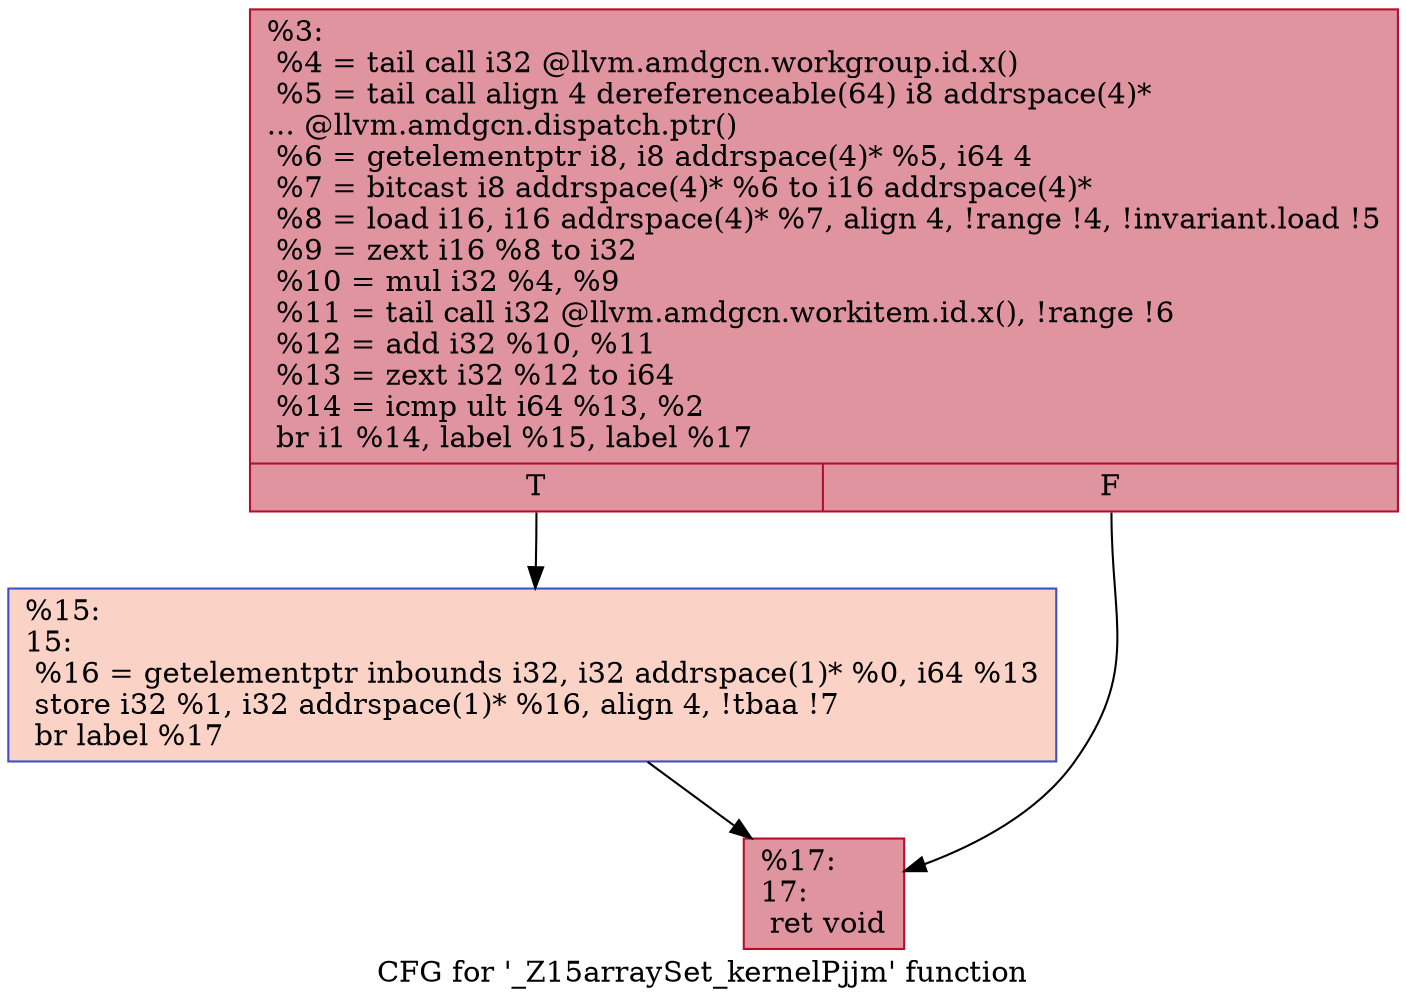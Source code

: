 digraph "CFG for '_Z15arraySet_kernelPjjm' function" {
	label="CFG for '_Z15arraySet_kernelPjjm' function";

	Node0x5199f10 [shape=record,color="#b70d28ff", style=filled, fillcolor="#b70d2870",label="{%3:\l  %4 = tail call i32 @llvm.amdgcn.workgroup.id.x()\l  %5 = tail call align 4 dereferenceable(64) i8 addrspace(4)*\l... @llvm.amdgcn.dispatch.ptr()\l  %6 = getelementptr i8, i8 addrspace(4)* %5, i64 4\l  %7 = bitcast i8 addrspace(4)* %6 to i16 addrspace(4)*\l  %8 = load i16, i16 addrspace(4)* %7, align 4, !range !4, !invariant.load !5\l  %9 = zext i16 %8 to i32\l  %10 = mul i32 %4, %9\l  %11 = tail call i32 @llvm.amdgcn.workitem.id.x(), !range !6\l  %12 = add i32 %10, %11\l  %13 = zext i32 %12 to i64\l  %14 = icmp ult i64 %13, %2\l  br i1 %14, label %15, label %17\l|{<s0>T|<s1>F}}"];
	Node0x5199f10:s0 -> Node0x519be50;
	Node0x5199f10:s1 -> Node0x519bee0;
	Node0x519be50 [shape=record,color="#3d50c3ff", style=filled, fillcolor="#f59c7d70",label="{%15:\l15:                                               \l  %16 = getelementptr inbounds i32, i32 addrspace(1)* %0, i64 %13\l  store i32 %1, i32 addrspace(1)* %16, align 4, !tbaa !7\l  br label %17\l}"];
	Node0x519be50 -> Node0x519bee0;
	Node0x519bee0 [shape=record,color="#b70d28ff", style=filled, fillcolor="#b70d2870",label="{%17:\l17:                                               \l  ret void\l}"];
}

